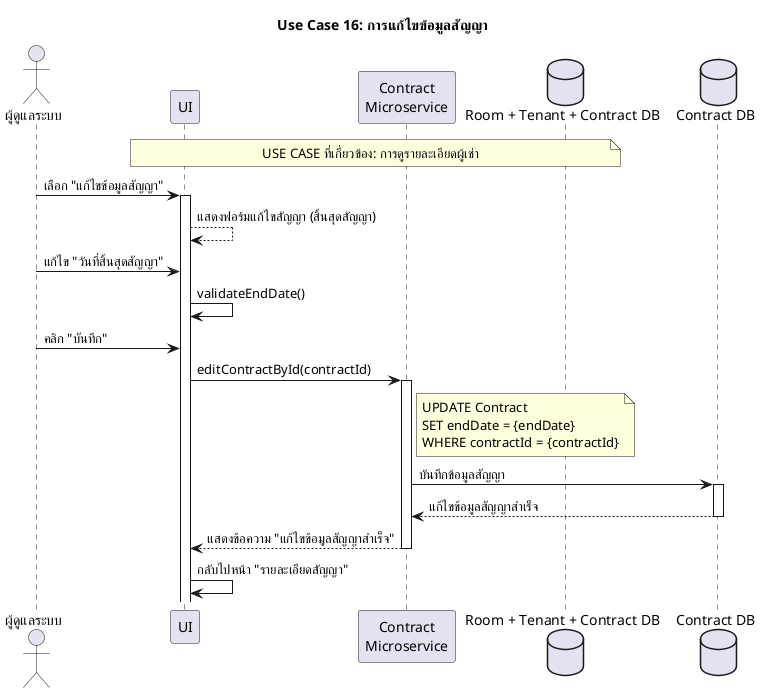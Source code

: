 @startuml Use Case 16: การแก้ไขข้อมูลสัญญา
skinparam defaultFontName "TH Sarabun New"
title Use Case 16: การแก้ไขข้อมูลสัญญา

actor "ผู้ดูแลระบบ" as Admin
participant "UI" as UI
participant "Contract\nMicroservice" as ConMS
database "Room + Tenant + Contract DB" as joinDB
database "Contract DB" as ContractDB

note over UI, joinDB
USE CASE ที่เกี่ยวข้อง: การดูรายละเอียดผู้เช่า
end note

Admin -> UI : เลือก "แก้ไขข้อมูลสัญญา"
activate UI

UI --> UI : แสดงฟอร์มแก้ไขสัญญา (สิ้นสุดสัญญา)

Admin -> UI : แก้ไข "วันที่สิ้นสุดสัญญา"
UI -> UI : validateEndDate()

Admin -> UI : คลิก "บันทึก"
UI -> ConMS : editContractById(contractId)
activate ConMS

note right of ConMS
 UPDATE Contract
 SET endDate = {endDate}
 WHERE contractId = {contractId}
end note

ConMS -> ContractDB :บันทึกข้อมูลสัญญา
activate ContractDB

ContractDB --> ConMS : แก้ไขข้อมูลสัญญาสำเร็จ
deactivate ContractDB

ConMS --> UI : แสดงข้อความ "แก้ไขข้อมูลสัญญาสำเร็จ"
deactivate ConMS

UI -> UI : กลับไปหน้า "รายละเอียดสัญญา"

@enduml
